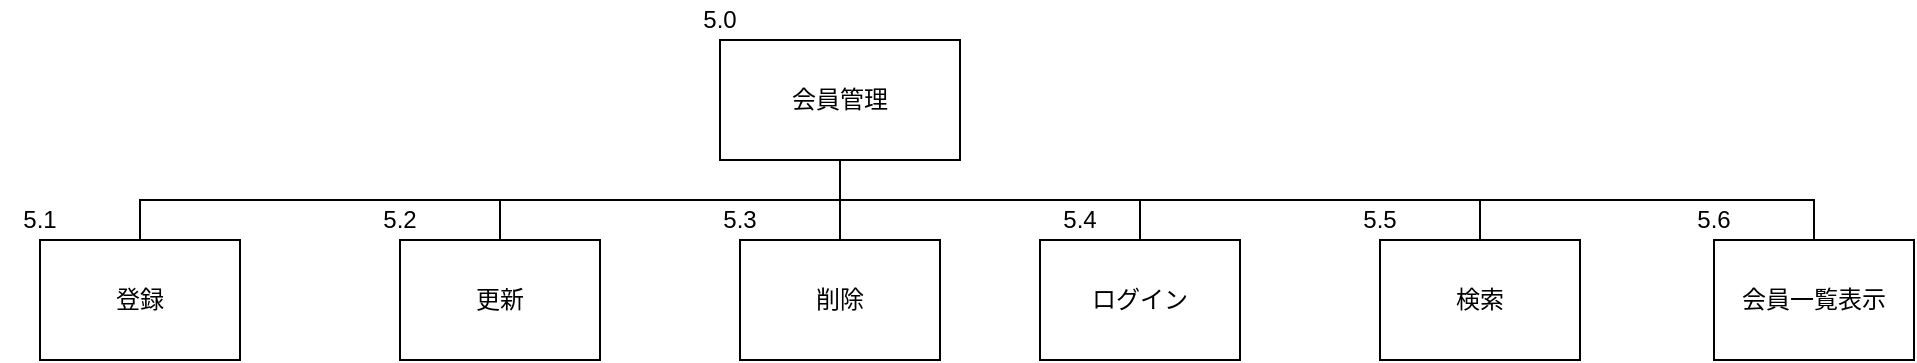<mxfile version="12.1.7" type="device" pages="1"><diagram id="cyxLLKWVZZBdAbT0iKyg" name="Page-1"><mxGraphModel dx="1312" dy="792" grid="1" gridSize="10" guides="1" tooltips="1" connect="1" arrows="1" fold="1" page="1" pageScale="1" pageWidth="827" pageHeight="1169" math="0" shadow="0"><root><mxCell id="0"/><mxCell id="1" parent="0"/><UserObject label="&lt;font style=&quot;vertical-align: inherit&quot;&gt;&lt;font style=&quot;vertical-align: inherit&quot;&gt;会員管理&lt;/font&gt;&lt;/font&gt;" treeRoot="1" id="79mPMtDwzNJRkF5vQ5u0-1"><mxCell style="whiteSpace=wrap;html=1;align=center;treeFolding=1;treeMoving=1;container=1;recursiveResize=0;" parent="1" vertex="1"><mxGeometry x="600" y="220" width="120" height="60" as="geometry"/></mxCell></UserObject><mxCell id="79mPMtDwzNJRkF5vQ5u0-3" value="" style="edgeStyle=elbowEdgeStyle;elbow=vertical;startArrow=none;endArrow=none;rounded=0;exitX=0.5;exitY=1;exitDx=0;exitDy=0;" parent="1" source="79mPMtDwzNJRkF5vQ5u0-1" target="79mPMtDwzNJRkF5vQ5u0-8" edge="1"><mxGeometry relative="1" as="geometry"><mxPoint x="580" y="280" as="sourcePoint"/><mxPoint x="650" y="320" as="targetPoint"/></mxGeometry></mxCell><mxCell id="79mPMtDwzNJRkF5vQ5u0-5" value="" style="edgeStyle=elbowEdgeStyle;elbow=vertical;startArrow=none;endArrow=none;rounded=0;exitX=0.5;exitY=1;exitDx=0;exitDy=0;entryX=0.5;entryY=0;entryDx=0;entryDy=0;" parent="1" source="79mPMtDwzNJRkF5vQ5u0-1" target="79mPMtDwzNJRkF5vQ5u0-6" edge="1"><mxGeometry relative="1" as="geometry"><mxPoint x="650" y="300" as="sourcePoint"/><Array as="points"><mxPoint x="720" y="300"/></Array><mxPoint x="790" y="320" as="targetPoint"/></mxGeometry></mxCell><mxCell id="79mPMtDwzNJRkF5vQ5u0-6" value="削除" style="whiteSpace=wrap;html=1;align=center;verticalAlign=middle;container=1;recursiveResize=0;treeFolding=1;treeMoving=1;" parent="1" vertex="1"><mxGeometry x="610" y="320" width="100" height="60" as="geometry"/></mxCell><mxCell id="79mPMtDwzNJRkF5vQ5u0-8" value="更新" style="whiteSpace=wrap;html=1;align=center;verticalAlign=middle;container=1;recursiveResize=0;treeFolding=1;treeMoving=1;" parent="1" vertex="1"><mxGeometry x="440" y="320" width="100" height="60" as="geometry"/></mxCell><mxCell id="79mPMtDwzNJRkF5vQ5u0-10" value="登録" style="whiteSpace=wrap;html=1;align=center;verticalAlign=middle;container=1;recursiveResize=0;treeFolding=1;treeMoving=1;" parent="1" vertex="1"><mxGeometry x="260" y="320" width="100" height="60" as="geometry"/></mxCell><mxCell id="HYPf97q9H6-UX1-FCYSj-3" value="5.1" style="text;html=1;strokeColor=none;fillColor=none;align=center;verticalAlign=middle;whiteSpace=wrap;rounded=0;" parent="79mPMtDwzNJRkF5vQ5u0-10" vertex="1"><mxGeometry x="-20" y="-20" width="40" height="20" as="geometry"/></mxCell><mxCell id="79mPMtDwzNJRkF5vQ5u0-17" value="ログイン" style="whiteSpace=wrap;html=1;align=center;verticalAlign=middle;container=1;recursiveResize=0;treeFolding=1;treeMoving=1;" parent="1" vertex="1"><mxGeometry x="760" y="320" width="100" height="60" as="geometry"/></mxCell><mxCell id="HYPf97q9H6-UX1-FCYSj-2" value="" style="edgeStyle=elbowEdgeStyle;elbow=vertical;startArrow=none;endArrow=none;rounded=0;exitX=0.5;exitY=1;exitDx=0;exitDy=0;" parent="79mPMtDwzNJRkF5vQ5u0-17" source="79mPMtDwzNJRkF5vQ5u0-1" edge="1"><mxGeometry relative="1" as="geometry"><mxPoint x="-160" y="-40" as="sourcePoint"/><Array as="points"><mxPoint x="-20" y="-20"/></Array><mxPoint x="50" as="targetPoint"/></mxGeometry></mxCell><mxCell id="79mPMtDwzNJRkF5vQ5u0-19" value="5.0" style="text;html=1;strokeColor=none;fillColor=none;align=center;verticalAlign=middle;whiteSpace=wrap;rounded=0;" parent="1" vertex="1"><mxGeometry x="580" y="200" width="40" height="20" as="geometry"/></mxCell><mxCell id="HYPf97q9H6-UX1-FCYSj-1" value="" style="edgeStyle=elbowEdgeStyle;elbow=vertical;startArrow=none;endArrow=none;rounded=0;exitX=0.5;exitY=1;exitDx=0;exitDy=0;entryX=0.5;entryY=0;entryDx=0;entryDy=0;" parent="1" source="79mPMtDwzNJRkF5vQ5u0-1" target="79mPMtDwzNJRkF5vQ5u0-10" edge="1"><mxGeometry relative="1" as="geometry"><mxPoint x="430" y="280" as="sourcePoint"/><mxPoint x="500" y="320" as="targetPoint"/></mxGeometry></mxCell><mxCell id="HYPf97q9H6-UX1-FCYSj-4" value="5.2" style="text;html=1;strokeColor=none;fillColor=none;align=center;verticalAlign=middle;whiteSpace=wrap;rounded=0;" parent="1" vertex="1"><mxGeometry x="420" y="300" width="40" height="20" as="geometry"/></mxCell><mxCell id="HYPf97q9H6-UX1-FCYSj-5" value="5.3" style="text;html=1;strokeColor=none;fillColor=none;align=center;verticalAlign=middle;whiteSpace=wrap;rounded=0;" parent="1" vertex="1"><mxGeometry x="590" y="300" width="40" height="20" as="geometry"/></mxCell><mxCell id="HYPf97q9H6-UX1-FCYSj-6" value="5.4" style="text;html=1;strokeColor=none;fillColor=none;align=center;verticalAlign=middle;whiteSpace=wrap;rounded=0;" parent="1" vertex="1"><mxGeometry x="760" y="300" width="40" height="20" as="geometry"/></mxCell><mxCell id="LlKUPRPML3kbuOxabfst-1" value="検索" style="whiteSpace=wrap;html=1;align=center;verticalAlign=middle;container=1;recursiveResize=0;treeFolding=1;treeMoving=1;" parent="1" vertex="1"><mxGeometry x="930" y="320" width="100" height="60" as="geometry"/></mxCell><mxCell id="LlKUPRPML3kbuOxabfst-3" value="5.5" style="text;html=1;strokeColor=none;fillColor=none;align=center;verticalAlign=middle;whiteSpace=wrap;rounded=0;" parent="1" vertex="1"><mxGeometry x="910" y="300" width="40" height="20" as="geometry"/></mxCell><mxCell id="LlKUPRPML3kbuOxabfst-2" value="" style="edgeStyle=elbowEdgeStyle;elbow=vertical;startArrow=none;endArrow=none;rounded=0;exitX=0.5;exitY=1;exitDx=0;exitDy=0;entryX=0.5;entryY=0;entryDx=0;entryDy=0;" parent="1" source="79mPMtDwzNJRkF5vQ5u0-1" target="LlKUPRPML3kbuOxabfst-1" edge="1"><mxGeometry relative="1" as="geometry"><mxPoint x="860" y="280" as="sourcePoint"/><Array as="points"><mxPoint x="1000" y="300"/></Array><mxPoint x="1070" y="320" as="targetPoint"/></mxGeometry></mxCell><mxCell id="pitj3xZ4s967fx3y-gPz-1" value="会員一覧表示" style="whiteSpace=wrap;html=1;align=center;verticalAlign=middle;container=1;recursiveResize=0;treeFolding=1;treeMoving=1;" vertex="1" parent="1"><mxGeometry x="1097" y="320" width="100" height="60" as="geometry"/></mxCell><mxCell id="pitj3xZ4s967fx3y-gPz-2" value="5.6" style="text;html=1;strokeColor=none;fillColor=none;align=center;verticalAlign=middle;whiteSpace=wrap;rounded=0;" vertex="1" parent="1"><mxGeometry x="1077" y="300" width="40" height="20" as="geometry"/></mxCell><mxCell id="pitj3xZ4s967fx3y-gPz-3" value="" style="edgeStyle=elbowEdgeStyle;elbow=vertical;startArrow=none;endArrow=none;rounded=0;exitX=0.5;exitY=1;exitDx=0;exitDy=0;entryX=0.5;entryY=0;entryDx=0;entryDy=0;" edge="1" parent="1" target="pitj3xZ4s967fx3y-gPz-1" source="79mPMtDwzNJRkF5vQ5u0-1"><mxGeometry relative="1" as="geometry"><mxPoint x="827" y="280" as="sourcePoint"/><Array as="points"><mxPoint x="1167" y="300"/></Array><mxPoint x="1237" y="320" as="targetPoint"/></mxGeometry></mxCell></root></mxGraphModel></diagram></mxfile>
